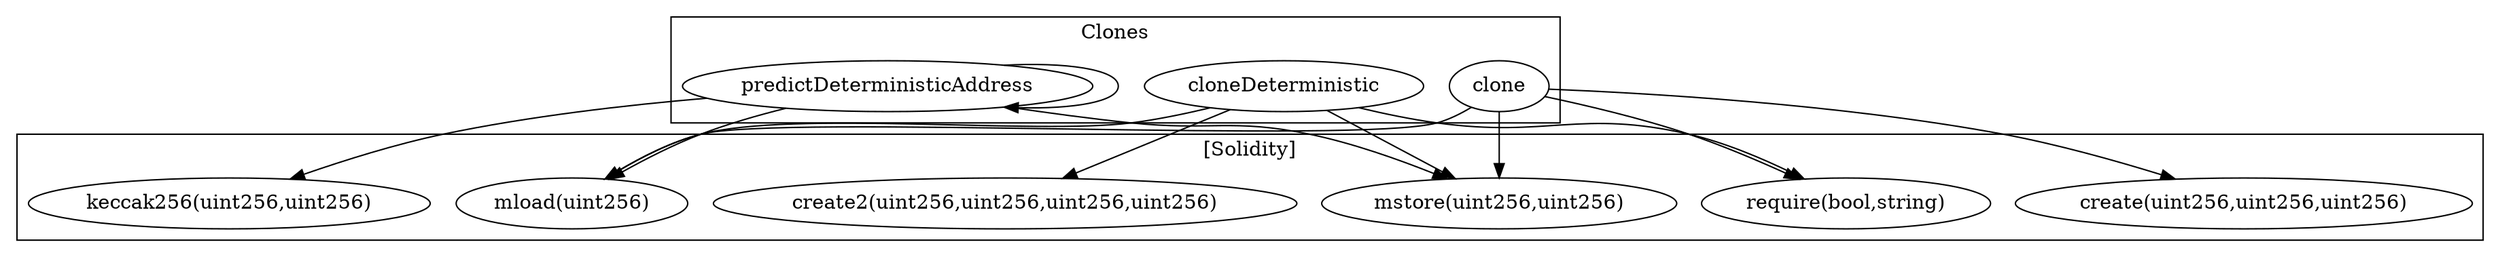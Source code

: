 strict digraph {
subgraph cluster_2126_Clones {
label = "Clones"
"2126_clone" [label="clone"]
"2126_cloneDeterministic" [label="cloneDeterministic"]
"2126_predictDeterministicAddress" [label="predictDeterministicAddress"]
"2126_predictDeterministicAddress" -> "2126_predictDeterministicAddress"
}subgraph cluster_solidity {
label = "[Solidity]"
"create(uint256,uint256,uint256)" 
"keccak256(uint256,uint256)" 
"create2(uint256,uint256,uint256,uint256)" 
"mload(uint256)" 
"require(bool,string)" 
"mstore(uint256,uint256)" 
"2126_clone" -> "create(uint256,uint256,uint256)"
"2126_clone" -> "require(bool,string)"
"2126_clone" -> "mload(uint256)"
"2126_predictDeterministicAddress" -> "mload(uint256)"
"2126_cloneDeterministic" -> "create2(uint256,uint256,uint256,uint256)"
"2126_cloneDeterministic" -> "require(bool,string)"
"2126_cloneDeterministic" -> "mload(uint256)"
"2126_cloneDeterministic" -> "mstore(uint256,uint256)"
"2126_predictDeterministicAddress" -> "keccak256(uint256,uint256)"
"2126_clone" -> "mstore(uint256,uint256)"
"2126_predictDeterministicAddress" -> "mstore(uint256,uint256)"
}
}